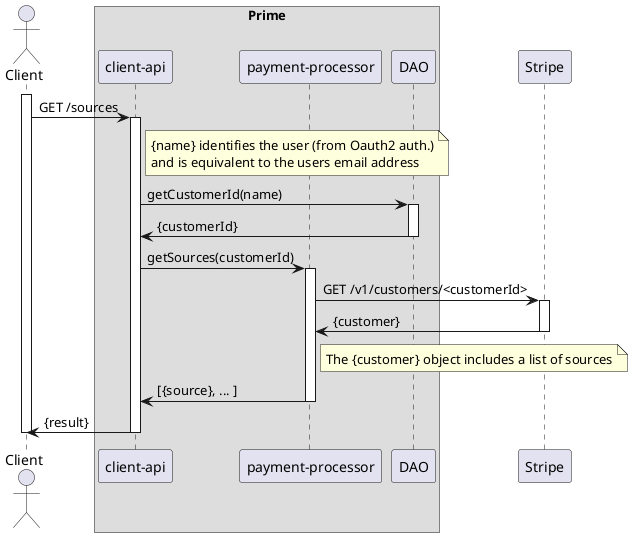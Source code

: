 @startuml

actor Client
participant Client

box "Prime"
    participant "client-api"
    participant "payment-processor"
    participant "DAO"
end box
participant Stripe

activate Client
    Client -> "client-api": GET /sources
    activate "client-api"
    note right of "client-api"
       {name} identifies the user (from Oauth2 auth.)
       and is equivalent to the users email address
    end note

    "client-api" -> DAO : getCustomerId(name)
    activate DAO
    DAO -> "client-api" : {customerId}
    deactivate DAO

    "client-api" -> "payment-processor" : getSources(customerId)
    activate "payment-processor"

    "payment-processor" -> Stripe : GET /v1/customers/<customerId>
    activate Stripe
    Stripe -> "payment-processor" : {customer}
    deactivate Stripe
    note right of "payment-processor" : The {customer} object includes a list of sources

    "payment-processor" -> "client-api" :  [{source}, ... ]
    deactivate "payment-processor"

    "client-api" -> Client : {result}
    deactivate "client-api"

deactivate Client

@enduml
